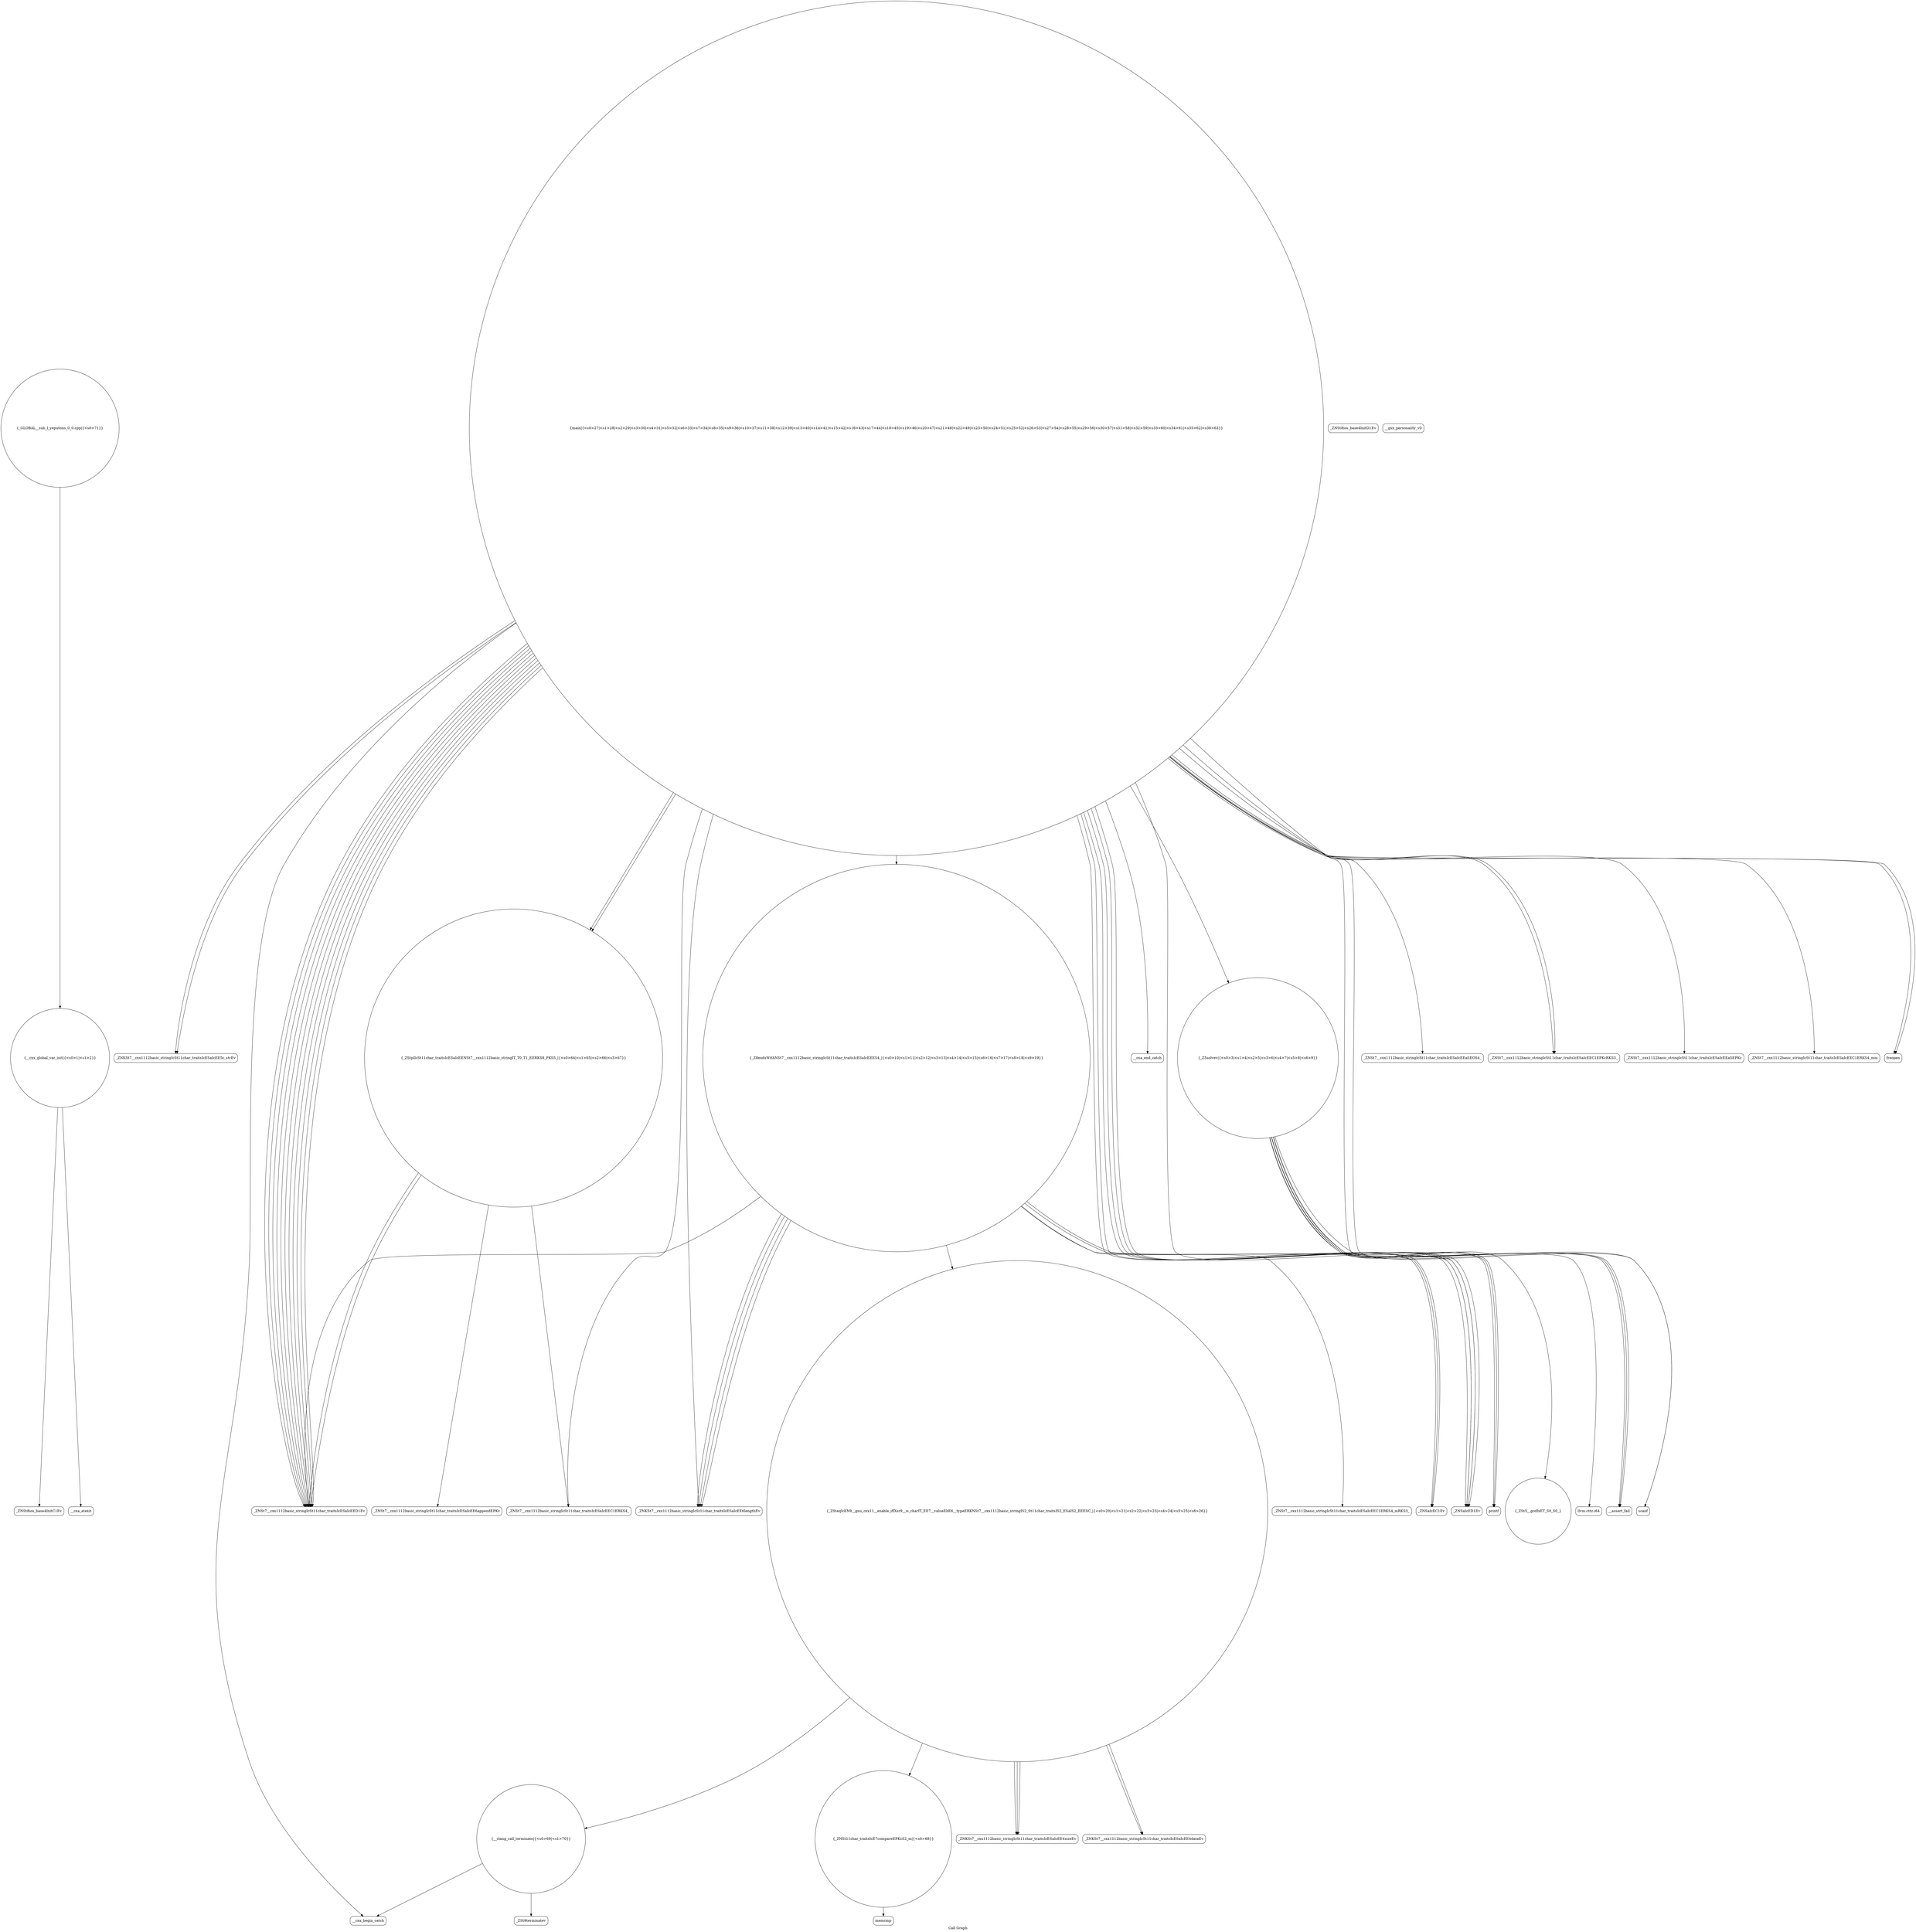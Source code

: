 digraph "Call Graph" {
	label="Call Graph";

	Node0x5613bb146e70 [shape=record,shape=circle,label="{__cxx_global_var_init|{<s0>1|<s1>2}}"];
	Node0x5613bb146e70:s0 -> Node0x5613bb147300[color=black];
	Node0x5613bb146e70:s1 -> Node0x5613bb147400[color=black];
	Node0x5613bb147f80 [shape=record,shape=Mrecord,label="{_ZNKSt7__cxx1112basic_stringIcSt11char_traitsIcESaIcEE5c_strEv}"];
	Node0x5613bb147600 [shape=record,shape=circle,label="{_ZSt5__gcdIxET_S0_S0_}"];
	Node0x5613bb148300 [shape=record,shape=circle,label="{__clang_call_terminate|{<s0>69|<s1>70}}"];
	Node0x5613bb148300:s0 -> Node0x5613bb148000[color=black];
	Node0x5613bb148300:s1 -> Node0x5613bb148380[color=black];
	Node0x5613bb147980 [shape=record,shape=Mrecord,label="{_ZNSt7__cxx1112basic_stringIcSt11char_traitsIcESaIcEEC1ERKS4_mRKS3_}"];
	Node0x5613bb147d00 [shape=record,shape=Mrecord,label="{_ZNSt7__cxx1112basic_stringIcSt11char_traitsIcESaIcEEC1ERKS4_}"];
	Node0x5613bb147380 [shape=record,shape=Mrecord,label="{_ZNSt8ios_base4InitD1Ev}"];
	Node0x5613bb148080 [shape=record,shape=Mrecord,label="{__cxa_end_catch}"];
	Node0x5613bb147700 [shape=record,shape=Mrecord,label="{printf}"];
	Node0x5613bb148400 [shape=record,shape=Mrecord,label="{memcmp}"];
	Node0x5613bb147a80 [shape=record,shape=Mrecord,label="{_ZNSt7__cxx1112basic_stringIcSt11char_traitsIcESaIcEED1Ev}"];
	Node0x5613bb147e00 [shape=record,shape=Mrecord,label="{_ZNSt7__cxx1112basic_stringIcSt11char_traitsIcESaIcEEaSEOS4_}"];
	Node0x5613bb147480 [shape=record,shape=circle,label="{_Z5solvev|{<s0>3|<s1>4|<s2>5|<s3>6|<s4>7|<s5>8|<s6>9}}"];
	Node0x5613bb147480:s0 -> Node0x5613bb147500[color=black];
	Node0x5613bb147480:s1 -> Node0x5613bb147580[color=black];
	Node0x5613bb147480:s2 -> Node0x5613bb147600[color=black];
	Node0x5613bb147480:s3 -> Node0x5613bb147680[color=black];
	Node0x5613bb147480:s4 -> Node0x5613bb147700[color=black];
	Node0x5613bb147480:s5 -> Node0x5613bb147580[color=black];
	Node0x5613bb147480:s6 -> Node0x5613bb147700[color=black];
	Node0x5613bb148180 [shape=record,shape=Mrecord,label="{_ZNKSt7__cxx1112basic_stringIcSt11char_traitsIcESaIcEE4sizeEv}"];
	Node0x5613bb147800 [shape=record,shape=Mrecord,label="{_ZNKSt7__cxx1112basic_stringIcSt11char_traitsIcESaIcEE6lengthEv}"];
	Node0x5613bb147b80 [shape=record,shape=circle,label="{main|{<s0>27|<s1>28|<s2>29|<s3>30|<s4>31|<s5>32|<s6>33|<s7>34|<s8>35|<s9>36|<s10>37|<s11>38|<s12>39|<s13>40|<s14>41|<s15>42|<s16>43|<s17>44|<s18>45|<s19>46|<s20>47|<s21>48|<s22>49|<s23>50|<s24>51|<s25>52|<s26>53|<s27>54|<s28>55|<s29>56|<s30>57|<s31>58|<s32>59|<s33>60|<s34>61|<s35>62|<s36>63}}"];
	Node0x5613bb147b80:s0 -> Node0x5613bb147900[color=black];
	Node0x5613bb147b80:s1 -> Node0x5613bb147c00[color=black];
	Node0x5613bb147b80:s2 -> Node0x5613bb147b00[color=black];
	Node0x5613bb147b80:s3 -> Node0x5613bb147c80[color=black];
	Node0x5613bb147b80:s4 -> Node0x5613bb147b00[color=black];
	Node0x5613bb147b80:s5 -> Node0x5613bb147d00[color=black];
	Node0x5613bb147b80:s6 -> Node0x5613bb147900[color=black];
	Node0x5613bb147b80:s7 -> Node0x5613bb147c00[color=black];
	Node0x5613bb147b80:s8 -> Node0x5613bb147780[color=black];
	Node0x5613bb147b80:s9 -> Node0x5613bb147a80[color=black];
	Node0x5613bb147b80:s10 -> Node0x5613bb147b00[color=black];
	Node0x5613bb147b80:s11 -> Node0x5613bb147a80[color=black];
	Node0x5613bb147b80:s12 -> Node0x5613bb147800[color=black];
	Node0x5613bb147b80:s13 -> Node0x5613bb147d80[color=black];
	Node0x5613bb147b80:s14 -> Node0x5613bb147e00[color=black];
	Node0x5613bb147b80:s15 -> Node0x5613bb147a80[color=black];
	Node0x5613bb147b80:s16 -> Node0x5613bb147a80[color=black];
	Node0x5613bb147b80:s17 -> Node0x5613bb147b00[color=black];
	Node0x5613bb147b80:s18 -> Node0x5613bb147a80[color=black];
	Node0x5613bb147b80:s19 -> Node0x5613bb147f00[color=black];
	Node0x5613bb147b80:s20 -> Node0x5613bb147f80[color=black];
	Node0x5613bb147b80:s21 -> Node0x5613bb147e80[color=black];
	Node0x5613bb147b80:s22 -> Node0x5613bb147a80[color=black];
	Node0x5613bb147b80:s23 -> Node0x5613bb147f00[color=black];
	Node0x5613bb147b80:s24 -> Node0x5613bb147f80[color=black];
	Node0x5613bb147b80:s25 -> Node0x5613bb147e80[color=black];
	Node0x5613bb147b80:s26 -> Node0x5613bb147a80[color=black];
	Node0x5613bb147b80:s27 -> Node0x5613bb147a80[color=black];
	Node0x5613bb147b80:s28 -> Node0x5613bb147500[color=black];
	Node0x5613bb147b80:s29 -> Node0x5613bb147580[color=black];
	Node0x5613bb147b80:s30 -> Node0x5613bb147a80[color=black];
	Node0x5613bb147b80:s31 -> Node0x5613bb147a80[color=black];
	Node0x5613bb147b80:s32 -> Node0x5613bb147a80[color=black];
	Node0x5613bb147b80:s33 -> Node0x5613bb147700[color=black];
	Node0x5613bb147b80:s34 -> Node0x5613bb147480[color=black];
	Node0x5613bb147b80:s35 -> Node0x5613bb148000[color=black];
	Node0x5613bb147b80:s36 -> Node0x5613bb148080[color=black];
	Node0x5613bb147f00 [shape=record,shape=circle,label="{_ZStplIcSt11char_traitsIcESaIcEENSt7__cxx1112basic_stringIT_T0_T1_EERKS8_PKS5_|{<s0>64|<s1>65|<s2>66|<s3>67}}"];
	Node0x5613bb147f00:s0 -> Node0x5613bb147d00[color=black];
	Node0x5613bb147f00:s1 -> Node0x5613bb148100[color=black];
	Node0x5613bb147f00:s2 -> Node0x5613bb147a80[color=black];
	Node0x5613bb147f00:s3 -> Node0x5613bb147a80[color=black];
	Node0x5613bb147580 [shape=record,shape=Mrecord,label="{__assert_fail}"];
	Node0x5613bb148280 [shape=record,shape=Mrecord,label="{_ZNKSt7__cxx1112basic_stringIcSt11char_traitsIcESaIcEE4dataEv}"];
	Node0x5613bb147900 [shape=record,shape=Mrecord,label="{_ZNSaIcEC1Ev}"];
	Node0x5613bb147c80 [shape=record,shape=Mrecord,label="{_ZNSt7__cxx1112basic_stringIcSt11char_traitsIcESaIcEEaSEPKc}"];
	Node0x5613bb147300 [shape=record,shape=Mrecord,label="{_ZNSt8ios_base4InitC1Ev}"];
	Node0x5613bb148000 [shape=record,shape=Mrecord,label="{__cxa_begin_catch}"];
	Node0x5613bb147680 [shape=record,shape=Mrecord,label="{llvm.cttz.i64}"];
	Node0x5613bb148380 [shape=record,shape=Mrecord,label="{_ZSt9terminatev}"];
	Node0x5613bb147a00 [shape=record,shape=Mrecord,label="{__gxx_personality_v0}"];
	Node0x5613bb147d80 [shape=record,shape=Mrecord,label="{_ZNSt7__cxx1112basic_stringIcSt11char_traitsIcESaIcEEC1ERKS4_mm}"];
	Node0x5613bb147400 [shape=record,shape=Mrecord,label="{__cxa_atexit}"];
	Node0x5613bb148100 [shape=record,shape=Mrecord,label="{_ZNSt7__cxx1112basic_stringIcSt11char_traitsIcESaIcEE6appendEPKc}"];
	Node0x5613bb147780 [shape=record,shape=circle,label="{_Z8endsWithNSt7__cxx1112basic_stringIcSt11char_traitsIcESaIcEEES4_|{<s0>10|<s1>11|<s2>12|<s3>13|<s4>14|<s5>15|<s6>16|<s7>17|<s8>18|<s9>19}}"];
	Node0x5613bb147780:s0 -> Node0x5613bb147800[color=black];
	Node0x5613bb147780:s1 -> Node0x5613bb147800[color=black];
	Node0x5613bb147780:s2 -> Node0x5613bb147800[color=black];
	Node0x5613bb147780:s3 -> Node0x5613bb147800[color=black];
	Node0x5613bb147780:s4 -> Node0x5613bb147900[color=black];
	Node0x5613bb147780:s5 -> Node0x5613bb147980[color=black];
	Node0x5613bb147780:s6 -> Node0x5613bb147880[color=black];
	Node0x5613bb147780:s7 -> Node0x5613bb147a80[color=black];
	Node0x5613bb147780:s8 -> Node0x5613bb147b00[color=black];
	Node0x5613bb147780:s9 -> Node0x5613bb147b00[color=black];
	Node0x5613bb148480 [shape=record,shape=circle,label="{_GLOBAL__sub_I_yeputons_0_0.cpp|{<s0>71}}"];
	Node0x5613bb148480:s0 -> Node0x5613bb146e70[color=black];
	Node0x5613bb147b00 [shape=record,shape=Mrecord,label="{_ZNSaIcED1Ev}"];
	Node0x5613bb147e80 [shape=record,shape=Mrecord,label="{freopen}"];
	Node0x5613bb147500 [shape=record,shape=Mrecord,label="{scanf}"];
	Node0x5613bb148200 [shape=record,shape=circle,label="{_ZNSt11char_traitsIcE7compareEPKcS2_m|{<s0>68}}"];
	Node0x5613bb148200:s0 -> Node0x5613bb148400[color=black];
	Node0x5613bb147880 [shape=record,shape=circle,label="{_ZSteqIcEN9__gnu_cxx11__enable_ifIXsr9__is_charIT_EE7__valueEbE6__typeERKNSt7__cxx1112basic_stringIS2_St11char_traitsIS2_ESaIS2_EEESC_|{<s0>20|<s1>21|<s2>22|<s3>23|<s4>24|<s5>25|<s6>26}}"];
	Node0x5613bb147880:s0 -> Node0x5613bb148180[color=black];
	Node0x5613bb147880:s1 -> Node0x5613bb148180[color=black];
	Node0x5613bb147880:s2 -> Node0x5613bb148280[color=black];
	Node0x5613bb147880:s3 -> Node0x5613bb148280[color=black];
	Node0x5613bb147880:s4 -> Node0x5613bb148180[color=black];
	Node0x5613bb147880:s5 -> Node0x5613bb148200[color=black];
	Node0x5613bb147880:s6 -> Node0x5613bb148300[color=black];
	Node0x5613bb147c00 [shape=record,shape=Mrecord,label="{_ZNSt7__cxx1112basic_stringIcSt11char_traitsIcESaIcEEC1EPKcRKS3_}"];
}
